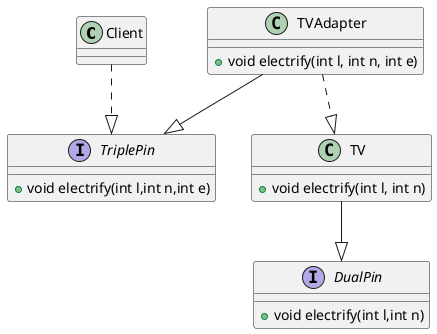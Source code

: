 @startuml
'https://plantuml.com/class-diagram

class Client

interface TriplePin {
  + void electrify(int l,int n,int e)
}

interface DualPin {
    + void electrify(int l,int n)
}

class TV {
    + void electrify(int l, int n)
}

class TVAdapter{

    + void electrify(int l, int n, int e)
}

Client ..|> TriplePin
TV --|> DualPin
TVAdapter ..|> TV
TVAdapter --|> TriplePin
@enduml